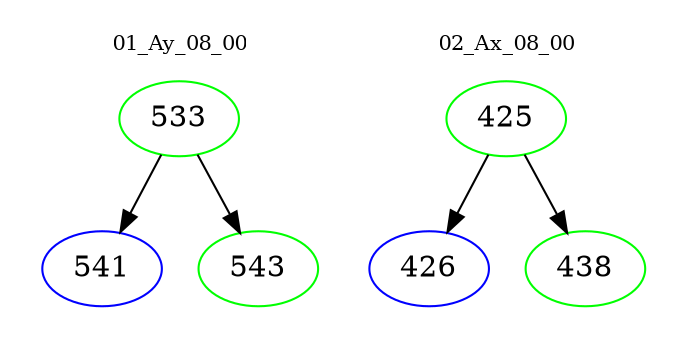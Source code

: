 digraph{
subgraph cluster_0 {
color = white
label = "01_Ay_08_00";
fontsize=10;
T0_533 [label="533", color="green"]
T0_533 -> T0_541 [color="black"]
T0_541 [label="541", color="blue"]
T0_533 -> T0_543 [color="black"]
T0_543 [label="543", color="green"]
}
subgraph cluster_1 {
color = white
label = "02_Ax_08_00";
fontsize=10;
T1_425 [label="425", color="green"]
T1_425 -> T1_426 [color="black"]
T1_426 [label="426", color="blue"]
T1_425 -> T1_438 [color="black"]
T1_438 [label="438", color="green"]
}
}
